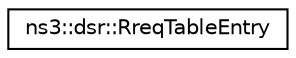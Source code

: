 digraph "Graphical Class Hierarchy"
{
 // LATEX_PDF_SIZE
  edge [fontname="Helvetica",fontsize="10",labelfontname="Helvetica",labelfontsize="10"];
  node [fontname="Helvetica",fontsize="10",shape=record];
  rankdir="LR";
  Node0 [label="ns3::dsr::RreqTableEntry",height=0.2,width=0.4,color="black", fillcolor="white", style="filled",URL="$structns3_1_1dsr_1_1_rreq_table_entry.html",tooltip="The route request table entries."];
}
